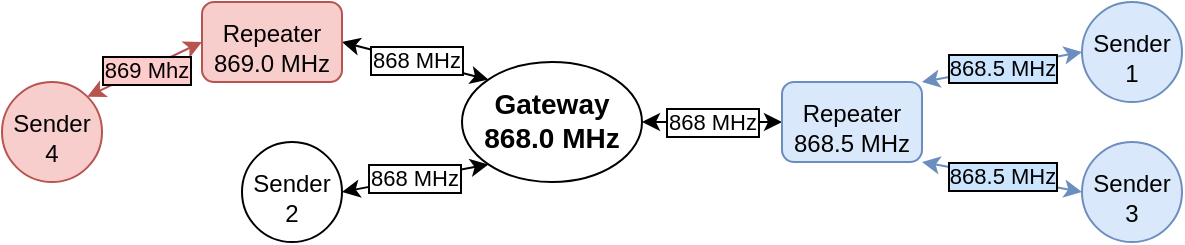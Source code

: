 <mxfile version="21.6.2" type="device">
  <diagram name="Page-1" id="c37626ed-c26b-45fb-9056-f9ebc6bb27b6">
    <mxGraphModel dx="986" dy="621" grid="1" gridSize="10" guides="1" tooltips="1" connect="1" arrows="1" fold="1" page="1" pageScale="1" pageWidth="1100" pageHeight="850" background="none" math="0" shadow="0">
      <root>
        <mxCell id="0" />
        <mxCell id="1" parent="0" />
        <mxCell id="ac0P9hnE3jVQKmsabjy_-12" value="868 MHz" style="rounded=0;orthogonalLoop=1;jettySize=auto;html=1;exitX=1;exitY=0.5;exitDx=0;exitDy=0;entryX=0;entryY=0.5;entryDx=0;entryDy=0;startArrow=classic;startFill=1;labelBorderColor=default;" parent="1" source="ac0P9hnE3jVQKmsabjy_-1" target="ac0P9hnE3jVQKmsabjy_-3" edge="1">
          <mxGeometry relative="1" as="geometry" />
        </mxCell>
        <mxCell id="ac0P9hnE3jVQKmsabjy_-1" value="&lt;div style=&quot;font-size: 14px;&quot;&gt;&lt;br style=&quot;font-size: 14px;&quot;&gt;&lt;/div&gt;&lt;div style=&quot;font-size: 14px;&quot;&gt;Gateway&lt;/div&gt;&lt;div style=&quot;font-size: 14px;&quot;&gt;868.0 MHz&lt;br style=&quot;font-size: 14px;&quot;&gt;&lt;/div&gt;" style="ellipse;whiteSpace=wrap;html=1;fontStyle=1;fontSize=14;spacingTop=-18;" parent="1" vertex="1">
          <mxGeometry x="450" y="335" width="90" height="60" as="geometry" />
        </mxCell>
        <mxCell id="ac0P9hnE3jVQKmsabjy_-10" value="&lt;div&gt;868 MHz&lt;/div&gt;" style="rounded=0;orthogonalLoop=1;jettySize=auto;html=1;exitX=1;exitY=0.5;exitDx=0;exitDy=0;entryX=0;entryY=0;entryDx=0;entryDy=0;startArrow=classic;startFill=1;labelBorderColor=default;" parent="1" source="ac0P9hnE3jVQKmsabjy_-2" target="ac0P9hnE3jVQKmsabjy_-1" edge="1">
          <mxGeometry relative="1" as="geometry" />
        </mxCell>
        <mxCell id="ac0P9hnE3jVQKmsabjy_-2" value="&lt;div&gt;Repeater&lt;/div&gt;&lt;div&gt;869.0 MHz&lt;/div&gt;" style="rounded=1;whiteSpace=wrap;html=1;spacingTop=5;fillColor=#f8cecc;strokeColor=#b85450;" parent="1" vertex="1">
          <mxGeometry x="320" y="305" width="70" height="40" as="geometry" />
        </mxCell>
        <mxCell id="ac0P9hnE3jVQKmsabjy_-14" value="&lt;div&gt;868.5 MHz&lt;/div&gt;" style="rounded=0;orthogonalLoop=1;jettySize=auto;html=1;exitX=1;exitY=0;exitDx=0;exitDy=0;entryX=0;entryY=0.5;entryDx=0;entryDy=0;endArrow=classic;endFill=1;startArrow=classic;startFill=1;labelBorderColor=default;fillColor=#dae8fc;strokeColor=#6c8ebf;fontColor=#000000;spacingTop=0;labelBackgroundColor=#CCE5FF;" parent="1" source="ac0P9hnE3jVQKmsabjy_-3" target="ac0P9hnE3jVQKmsabjy_-4" edge="1">
          <mxGeometry relative="1" as="geometry" />
        </mxCell>
        <mxCell id="ac0P9hnE3jVQKmsabjy_-15" value="868.5 MHz" style="rounded=0;orthogonalLoop=1;jettySize=auto;html=1;exitX=1;exitY=1;exitDx=0;exitDy=0;entryX=0;entryY=0.5;entryDx=0;entryDy=0;startArrow=classic;startFill=1;labelBorderColor=default;fillColor=#dae8fc;strokeColor=#6c8ebf;fontColor=#000000;labelBackgroundColor=#CCE5FF;" parent="1" source="ac0P9hnE3jVQKmsabjy_-3" target="ac0P9hnE3jVQKmsabjy_-5" edge="1">
          <mxGeometry relative="1" as="geometry" />
        </mxCell>
        <mxCell id="ac0P9hnE3jVQKmsabjy_-3" value="&lt;div&gt;Repeater&lt;/div&gt;&lt;div&gt;868.5 MHz&lt;/div&gt;" style="rounded=1;whiteSpace=wrap;html=1;spacingTop=5;fillColor=#dae8fc;strokeColor=#6c8ebf;" parent="1" vertex="1">
          <mxGeometry x="610" y="345" width="70" height="40" as="geometry" />
        </mxCell>
        <mxCell id="ac0P9hnE3jVQKmsabjy_-4" value="&lt;div&gt;Sender&lt;/div&gt;&lt;div&gt;1&lt;/div&gt;" style="ellipse;whiteSpace=wrap;html=1;aspect=fixed;spacingTop=5;fillColor=#dae8fc;strokeColor=#6c8ebf;" parent="1" vertex="1">
          <mxGeometry x="760" y="305" width="50" height="50" as="geometry" />
        </mxCell>
        <mxCell id="ac0P9hnE3jVQKmsabjy_-5" value="&lt;div&gt;Sender&lt;/div&gt;&lt;div&gt;3&lt;/div&gt;" style="ellipse;whiteSpace=wrap;html=1;aspect=fixed;spacingTop=5;fillColor=#dae8fc;strokeColor=#6c8ebf;" parent="1" vertex="1">
          <mxGeometry x="760" y="375" width="50" height="50" as="geometry" />
        </mxCell>
        <mxCell id="ac0P9hnE3jVQKmsabjy_-11" value="&lt;div&gt;868 MHz&lt;/div&gt;" style="rounded=0;orthogonalLoop=1;jettySize=auto;html=1;exitX=1;exitY=0.5;exitDx=0;exitDy=0;entryX=0;entryY=1;entryDx=0;entryDy=0;startArrow=classic;startFill=1;labelBackgroundColor=default;labelBorderColor=default;" parent="1" source="ac0P9hnE3jVQKmsabjy_-6" target="ac0P9hnE3jVQKmsabjy_-1" edge="1">
          <mxGeometry relative="1" as="geometry" />
        </mxCell>
        <mxCell id="ac0P9hnE3jVQKmsabjy_-6" value="&lt;div&gt;Sender&lt;/div&gt;&lt;div&gt;2&lt;br&gt;&lt;/div&gt;" style="ellipse;whiteSpace=wrap;html=1;aspect=fixed;spacingTop=5;" parent="1" vertex="1">
          <mxGeometry x="340" y="375" width="50" height="50" as="geometry" />
        </mxCell>
        <mxCell id="ac0P9hnE3jVQKmsabjy_-9" value="&lt;div&gt;869 Mhz&lt;/div&gt;" style="rounded=0;orthogonalLoop=1;jettySize=auto;html=1;exitX=1;exitY=0;exitDx=0;exitDy=0;entryX=0;entryY=0.5;entryDx=0;entryDy=0;startArrow=classic;startFill=1;labelBorderColor=default;fillColor=#f8cecc;strokeColor=#b85450;fontColor=#000000;labelBackgroundColor=#FFCCCC;" parent="1" source="ac0P9hnE3jVQKmsabjy_-7" target="ac0P9hnE3jVQKmsabjy_-2" edge="1">
          <mxGeometry relative="1" as="geometry" />
        </mxCell>
        <mxCell id="ac0P9hnE3jVQKmsabjy_-7" value="&lt;div&gt;Sender&lt;/div&gt;&lt;div&gt;4&lt;/div&gt;" style="ellipse;whiteSpace=wrap;html=1;aspect=fixed;spacingTop=5;fillColor=#f8cecc;strokeColor=#b85450;" parent="1" vertex="1">
          <mxGeometry x="220" y="345" width="50" height="50" as="geometry" />
        </mxCell>
      </root>
    </mxGraphModel>
  </diagram>
</mxfile>
